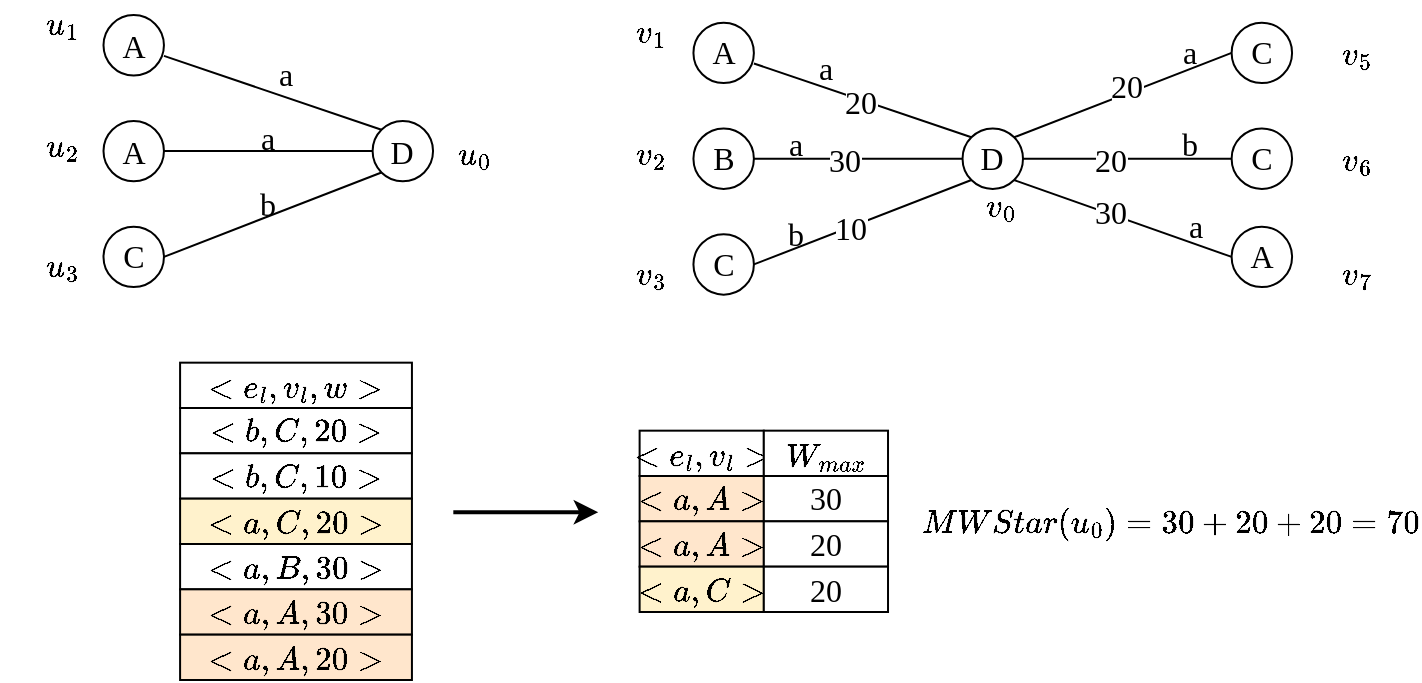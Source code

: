 <mxfile version="22.0.8" type="github">
  <diagram name="第 1 页" id="k_kBE_znsccp0YxZL7Jc">
    <mxGraphModel dx="1026" dy="661" grid="1" gridSize="10" guides="1" tooltips="1" connect="1" arrows="1" fold="1" page="1" pageScale="1" pageWidth="2339" pageHeight="3300" math="1" shadow="0">
      <root>
        <mxCell id="0" />
        <mxCell id="1" parent="0" />
        <mxCell id="bq_eIRPTZT6kY7sRE3ln-1" value="A" style="ellipse;whiteSpace=wrap;html=1;aspect=fixed;fontFamily=Times New Roman;fontSize=16;container=0;" parent="1" vertex="1">
          <mxGeometry x="351.749" y="157.556" width="30.222" height="30.222" as="geometry" />
        </mxCell>
        <mxCell id="bq_eIRPTZT6kY7sRE3ln-2" value="A" style="ellipse;whiteSpace=wrap;html=1;aspect=fixed;fontFamily=Times New Roman;fontSize=16;container=0;" parent="1" vertex="1">
          <mxGeometry x="351.749" y="210.444" width="30.222" height="30.222" as="geometry" />
        </mxCell>
        <mxCell id="bq_eIRPTZT6kY7sRE3ln-3" value="C" style="ellipse;whiteSpace=wrap;html=1;aspect=fixed;fontFamily=Times New Roman;fontSize=16;container=0;" parent="1" vertex="1">
          <mxGeometry x="351.749" y="263.333" width="30.222" height="30.222" as="geometry" />
        </mxCell>
        <mxCell id="bq_eIRPTZT6kY7sRE3ln-10" style="rounded=0;orthogonalLoop=1;jettySize=auto;html=1;exitX=0;exitY=0.5;exitDx=0;exitDy=0;entryX=1;entryY=0.5;entryDx=0;entryDy=0;endArrow=none;endFill=0;fontFamily=Times New Roman;fontSize=16;" parent="1" source="bq_eIRPTZT6kY7sRE3ln-4" target="bq_eIRPTZT6kY7sRE3ln-2" edge="1">
          <mxGeometry relative="1" as="geometry" />
        </mxCell>
        <mxCell id="bq_eIRPTZT6kY7sRE3ln-11" style="edgeStyle=none;shape=connector;rounded=0;orthogonalLoop=1;jettySize=auto;html=1;exitX=0;exitY=1;exitDx=0;exitDy=0;entryX=1;entryY=0.5;entryDx=0;entryDy=0;labelBackgroundColor=default;strokeColor=default;align=center;verticalAlign=middle;fontFamily=Times New Roman;fontSize=16;fontColor=default;endArrow=none;endFill=0;" parent="1" source="bq_eIRPTZT6kY7sRE3ln-4" target="bq_eIRPTZT6kY7sRE3ln-3" edge="1">
          <mxGeometry relative="1" as="geometry" />
        </mxCell>
        <mxCell id="bq_eIRPTZT6kY7sRE3ln-4" value="D" style="ellipse;whiteSpace=wrap;html=1;aspect=fixed;fontFamily=Times New Roman;fontSize=16;container=0;" parent="1" vertex="1">
          <mxGeometry x="486.297" y="210.444" width="30.222" height="30.222" as="geometry" />
        </mxCell>
        <mxCell id="bq_eIRPTZT6kY7sRE3ln-5" value="$$u_1$$" style="text;html=1;strokeColor=none;fillColor=none;align=center;verticalAlign=middle;whiteSpace=wrap;rounded=0;fontFamily=Times New Roman;fontSize=16;container=0;" parent="1" vertex="1">
          <mxGeometry x="300" y="150" width="62.099" height="22.667" as="geometry" />
        </mxCell>
        <mxCell id="bq_eIRPTZT6kY7sRE3ln-6" value="$$u_2$$" style="text;html=1;strokeColor=none;fillColor=none;align=center;verticalAlign=middle;whiteSpace=wrap;rounded=0;fontFamily=Times New Roman;fontSize=16;container=0;" parent="1" vertex="1">
          <mxGeometry x="300" y="210.444" width="62.099" height="22.667" as="geometry" />
        </mxCell>
        <mxCell id="bq_eIRPTZT6kY7sRE3ln-7" value="$$u_3$$" style="text;html=1;strokeColor=none;fillColor=none;align=center;verticalAlign=middle;whiteSpace=wrap;rounded=0;fontFamily=Times New Roman;fontSize=16;container=0;" parent="1" vertex="1">
          <mxGeometry x="300" y="270.889" width="62.099" height="22.667" as="geometry" />
        </mxCell>
        <mxCell id="bq_eIRPTZT6kY7sRE3ln-8" value="$$u_0$$" style="text;html=1;strokeColor=none;fillColor=none;align=center;verticalAlign=middle;whiteSpace=wrap;rounded=0;fontFamily=Times New Roman;fontSize=16;container=0;" parent="1" vertex="1">
          <mxGeometry x="505.967" y="214.222" width="62.099" height="22.667" as="geometry" />
        </mxCell>
        <mxCell id="bq_eIRPTZT6kY7sRE3ln-9" style="rounded=0;orthogonalLoop=1;jettySize=auto;html=1;exitX=0;exitY=0;exitDx=0;exitDy=0;entryX=1;entryY=0.675;entryDx=0;entryDy=0;entryPerimeter=0;endArrow=none;endFill=0;fontFamily=Times New Roman;fontSize=16;" parent="1" source="bq_eIRPTZT6kY7sRE3ln-4" target="bq_eIRPTZT6kY7sRE3ln-1" edge="1">
          <mxGeometry relative="1" as="geometry" />
        </mxCell>
        <mxCell id="bq_eIRPTZT6kY7sRE3ln-12" value="a" style="text;html=1;strokeColor=none;fillColor=none;align=center;verticalAlign=middle;whiteSpace=wrap;rounded=0;fontSize=16;fontFamily=Times New Roman;fontColor=default;container=0;" parent="1" vertex="1">
          <mxGeometry x="411.778" y="175.689" width="62.099" height="22.667" as="geometry" />
        </mxCell>
        <mxCell id="bq_eIRPTZT6kY7sRE3ln-13" value="a" style="text;html=1;strokeColor=none;fillColor=none;align=center;verticalAlign=middle;whiteSpace=wrap;rounded=0;fontSize=16;fontFamily=Times New Roman;fontColor=default;container=0;" parent="1" vertex="1">
          <mxGeometry x="403.499" y="207.422" width="62.099" height="22.667" as="geometry" />
        </mxCell>
        <mxCell id="bq_eIRPTZT6kY7sRE3ln-14" value="b" style="text;html=1;strokeColor=none;fillColor=none;align=center;verticalAlign=middle;whiteSpace=wrap;rounded=0;fontSize=16;fontFamily=Times New Roman;fontColor=default;container=0;" parent="1" vertex="1">
          <mxGeometry x="403.499" y="240.667" width="62.099" height="22.667" as="geometry" />
        </mxCell>
        <mxCell id="bq_eIRPTZT6kY7sRE3ln-15" value="A" style="ellipse;whiteSpace=wrap;html=1;aspect=fixed;fontFamily=Times New Roman;fontSize=16;container=0;" parent="1" vertex="1">
          <mxGeometry x="646.72" y="161.333" width="30.222" height="30.222" as="geometry" />
        </mxCell>
        <mxCell id="bq_eIRPTZT6kY7sRE3ln-16" value="B" style="ellipse;whiteSpace=wrap;html=1;aspect=fixed;fontFamily=Times New Roman;fontSize=16;container=0;" parent="1" vertex="1">
          <mxGeometry x="646.72" y="214.222" width="30.222" height="30.222" as="geometry" />
        </mxCell>
        <mxCell id="bq_eIRPTZT6kY7sRE3ln-17" value="C" style="ellipse;whiteSpace=wrap;html=1;aspect=fixed;fontFamily=Times New Roman;fontSize=16;container=0;" parent="1" vertex="1">
          <mxGeometry x="646.72" y="267.111" width="30.222" height="30.222" as="geometry" />
        </mxCell>
        <mxCell id="bq_eIRPTZT6kY7sRE3ln-18" style="rounded=0;orthogonalLoop=1;jettySize=auto;html=1;exitX=0;exitY=0.5;exitDx=0;exitDy=0;entryX=1;entryY=0.5;entryDx=0;entryDy=0;endArrow=none;endFill=0;fontFamily=Times New Roman;fontSize=16;" parent="1" source="bq_eIRPTZT6kY7sRE3ln-20" target="bq_eIRPTZT6kY7sRE3ln-16" edge="1">
          <mxGeometry relative="1" as="geometry" />
        </mxCell>
        <mxCell id="bq_eIRPTZT6kY7sRE3ln-30" value="30" style="edgeLabel;html=1;align=center;verticalAlign=middle;resizable=0;points=[];fontSize=16;fontFamily=Times New Roman;fontColor=default;container=0;" parent="bq_eIRPTZT6kY7sRE3ln-18" vertex="1" connectable="0">
          <mxGeometry x="0.2" relative="1" as="geometry">
            <mxPoint x="3" as="offset" />
          </mxGeometry>
        </mxCell>
        <mxCell id="bq_eIRPTZT6kY7sRE3ln-19" style="edgeStyle=none;shape=connector;rounded=0;orthogonalLoop=1;jettySize=auto;html=1;exitX=0;exitY=1;exitDx=0;exitDy=0;entryX=1;entryY=0.5;entryDx=0;entryDy=0;labelBackgroundColor=default;strokeColor=default;align=center;verticalAlign=middle;fontFamily=Times New Roman;fontSize=16;fontColor=default;endArrow=none;endFill=0;" parent="1" source="bq_eIRPTZT6kY7sRE3ln-20" target="bq_eIRPTZT6kY7sRE3ln-17" edge="1">
          <mxGeometry relative="1" as="geometry" />
        </mxCell>
        <mxCell id="bq_eIRPTZT6kY7sRE3ln-32" value="10" style="edgeLabel;html=1;align=center;verticalAlign=middle;resizable=0;points=[];fontSize=16;fontFamily=Times New Roman;fontColor=default;container=0;" parent="bq_eIRPTZT6kY7sRE3ln-19" vertex="1" connectable="0">
          <mxGeometry x="0.175" y="-1" relative="1" as="geometry">
            <mxPoint x="3" as="offset" />
          </mxGeometry>
        </mxCell>
        <mxCell id="bq_eIRPTZT6kY7sRE3ln-75" style="edgeStyle=none;shape=connector;rounded=0;orthogonalLoop=1;jettySize=auto;html=1;exitX=1;exitY=1;exitDx=0;exitDy=0;entryX=0;entryY=0.5;entryDx=0;entryDy=0;labelBackgroundColor=default;strokeColor=default;align=center;verticalAlign=middle;fontFamily=Times New Roman;fontSize=16;fontColor=default;endArrow=none;endFill=0;" parent="1" source="bq_eIRPTZT6kY7sRE3ln-20" target="bq_eIRPTZT6kY7sRE3ln-37" edge="1">
          <mxGeometry relative="1" as="geometry" />
        </mxCell>
        <mxCell id="bq_eIRPTZT6kY7sRE3ln-76" value="30" style="edgeLabel;html=1;align=center;verticalAlign=middle;resizable=0;points=[];fontSize=16;fontFamily=Times New Roman;fontColor=default;" parent="bq_eIRPTZT6kY7sRE3ln-75" vertex="1" connectable="0">
          <mxGeometry x="-0.146" y="2" relative="1" as="geometry">
            <mxPoint y="1" as="offset" />
          </mxGeometry>
        </mxCell>
        <mxCell id="bq_eIRPTZT6kY7sRE3ln-20" value="D" style="ellipse;whiteSpace=wrap;html=1;aspect=fixed;fontFamily=Times New Roman;fontSize=16;container=0;" parent="1" vertex="1">
          <mxGeometry x="781.268" y="214.222" width="30.222" height="30.222" as="geometry" />
        </mxCell>
        <mxCell id="bq_eIRPTZT6kY7sRE3ln-21" value="$$v_1$$" style="text;html=1;strokeColor=none;fillColor=none;align=center;verticalAlign=middle;whiteSpace=wrap;rounded=0;fontFamily=Times New Roman;fontSize=16;container=0;" parent="1" vertex="1">
          <mxGeometry x="594.971" y="153.778" width="62.099" height="22.667" as="geometry" />
        </mxCell>
        <mxCell id="bq_eIRPTZT6kY7sRE3ln-22" value="$$v_2$$" style="text;html=1;strokeColor=none;fillColor=none;align=center;verticalAlign=middle;whiteSpace=wrap;rounded=0;fontFamily=Times New Roman;fontSize=16;container=0;" parent="1" vertex="1">
          <mxGeometry x="594.971" y="214.222" width="62.099" height="22.667" as="geometry" />
        </mxCell>
        <mxCell id="bq_eIRPTZT6kY7sRE3ln-23" value="$$v_3$$" style="text;html=1;strokeColor=none;fillColor=none;align=center;verticalAlign=middle;whiteSpace=wrap;rounded=0;fontFamily=Times New Roman;fontSize=16;container=0;" parent="1" vertex="1">
          <mxGeometry x="594.971" y="274.667" width="62.099" height="22.667" as="geometry" />
        </mxCell>
        <mxCell id="bq_eIRPTZT6kY7sRE3ln-24" value="$$v_0$$" style="text;html=1;strokeColor=none;fillColor=none;align=center;verticalAlign=middle;whiteSpace=wrap;rounded=0;fontFamily=Times New Roman;fontSize=16;container=0;" parent="1" vertex="1">
          <mxGeometry x="769.998" y="240.667" width="62.099" height="22.667" as="geometry" />
        </mxCell>
        <mxCell id="bq_eIRPTZT6kY7sRE3ln-25" style="rounded=0;orthogonalLoop=1;jettySize=auto;html=1;exitX=0;exitY=0;exitDx=0;exitDy=0;entryX=1;entryY=0.675;entryDx=0;entryDy=0;entryPerimeter=0;endArrow=none;endFill=0;fontFamily=Times New Roman;fontSize=16;" parent="1" source="bq_eIRPTZT6kY7sRE3ln-20" target="bq_eIRPTZT6kY7sRE3ln-15" edge="1">
          <mxGeometry relative="1" as="geometry" />
        </mxCell>
        <mxCell id="bq_eIRPTZT6kY7sRE3ln-29" value="20" style="edgeLabel;html=1;align=center;verticalAlign=middle;resizable=0;points=[];fontSize=16;fontFamily=Times New Roman;fontColor=default;container=0;" parent="bq_eIRPTZT6kY7sRE3ln-25" vertex="1" connectable="0">
          <mxGeometry x="0.027" y="1" relative="1" as="geometry">
            <mxPoint as="offset" />
          </mxGeometry>
        </mxCell>
        <mxCell id="bq_eIRPTZT6kY7sRE3ln-26" value="a" style="text;html=1;strokeColor=none;fillColor=none;align=center;verticalAlign=middle;whiteSpace=wrap;rounded=0;fontSize=16;fontFamily=Times New Roman;fontColor=default;container=0;" parent="1" vertex="1">
          <mxGeometry x="681.91" y="172.667" width="62.099" height="22.667" as="geometry" />
        </mxCell>
        <mxCell id="bq_eIRPTZT6kY7sRE3ln-27" value="a" style="text;html=1;strokeColor=none;fillColor=none;align=center;verticalAlign=middle;whiteSpace=wrap;rounded=0;fontSize=16;fontFamily=Times New Roman;fontColor=default;container=0;" parent="1" vertex="1">
          <mxGeometry x="667.42" y="210.444" width="62.099" height="22.667" as="geometry" />
        </mxCell>
        <mxCell id="bq_eIRPTZT6kY7sRE3ln-28" value="b" style="text;html=1;strokeColor=none;fillColor=none;align=center;verticalAlign=middle;whiteSpace=wrap;rounded=0;fontSize=16;fontFamily=Times New Roman;fontColor=default;container=0;" parent="1" vertex="1">
          <mxGeometry x="667.42" y="255.778" width="62.099" height="22.667" as="geometry" />
        </mxCell>
        <mxCell id="bq_eIRPTZT6kY7sRE3ln-35" value="C" style="ellipse;whiteSpace=wrap;html=1;aspect=fixed;fontFamily=Times New Roman;fontSize=16;container=0;" parent="1" vertex="1">
          <mxGeometry x="915.816" y="161.333" width="30.222" height="30.222" as="geometry" />
        </mxCell>
        <mxCell id="bq_eIRPTZT6kY7sRE3ln-38" style="edgeStyle=none;shape=connector;rounded=0;orthogonalLoop=1;jettySize=auto;html=1;exitX=1;exitY=0;exitDx=0;exitDy=0;entryX=0;entryY=0.5;entryDx=0;entryDy=0;labelBackgroundColor=default;strokeColor=default;align=center;verticalAlign=middle;fontFamily=Times New Roman;fontSize=16;fontColor=default;endArrow=none;endFill=0;" parent="1" source="bq_eIRPTZT6kY7sRE3ln-20" target="bq_eIRPTZT6kY7sRE3ln-35" edge="1">
          <mxGeometry relative="1" as="geometry" />
        </mxCell>
        <mxCell id="bq_eIRPTZT6kY7sRE3ln-47" value="20" style="edgeLabel;html=1;align=center;verticalAlign=middle;resizable=0;points=[];fontSize=16;fontFamily=Times New Roman;fontColor=default;container=0;" parent="bq_eIRPTZT6kY7sRE3ln-38" vertex="1" connectable="0">
          <mxGeometry x="0.035" y="3" relative="1" as="geometry">
            <mxPoint y="-1" as="offset" />
          </mxGeometry>
        </mxCell>
        <mxCell id="bq_eIRPTZT6kY7sRE3ln-36" value="C" style="ellipse;whiteSpace=wrap;html=1;aspect=fixed;fontFamily=Times New Roman;fontSize=16;container=0;" parent="1" vertex="1">
          <mxGeometry x="915.816" y="214.222" width="30.222" height="30.222" as="geometry" />
        </mxCell>
        <mxCell id="bq_eIRPTZT6kY7sRE3ln-39" style="edgeStyle=none;shape=connector;rounded=0;orthogonalLoop=1;jettySize=auto;html=1;exitX=1;exitY=0.5;exitDx=0;exitDy=0;labelBackgroundColor=default;strokeColor=default;align=center;verticalAlign=middle;fontFamily=Times New Roman;fontSize=16;fontColor=default;endArrow=none;endFill=0;" parent="1" source="bq_eIRPTZT6kY7sRE3ln-20" target="bq_eIRPTZT6kY7sRE3ln-36" edge="1">
          <mxGeometry relative="1" as="geometry" />
        </mxCell>
        <mxCell id="bq_eIRPTZT6kY7sRE3ln-48" value="20" style="edgeLabel;html=1;align=center;verticalAlign=middle;resizable=0;points=[];fontSize=16;fontFamily=Times New Roman;fontColor=default;container=0;" parent="bq_eIRPTZT6kY7sRE3ln-39" vertex="1" connectable="0">
          <mxGeometry x="-0.178" relative="1" as="geometry">
            <mxPoint as="offset" />
          </mxGeometry>
        </mxCell>
        <mxCell id="bq_eIRPTZT6kY7sRE3ln-37" value="A" style="ellipse;whiteSpace=wrap;html=1;aspect=fixed;fontFamily=Times New Roman;fontSize=16;container=0;" parent="1" vertex="1">
          <mxGeometry x="915.816" y="263.333" width="30.222" height="30.222" as="geometry" />
        </mxCell>
        <mxCell id="bq_eIRPTZT6kY7sRE3ln-41" value="$$v_7$$" style="text;html=1;strokeColor=none;fillColor=none;align=center;verticalAlign=middle;whiteSpace=wrap;rounded=0;fontSize=16;fontFamily=Times New Roman;fontColor=default;container=0;" parent="1" vertex="1">
          <mxGeometry x="947.901" y="274.667" width="62.099" height="22.667" as="geometry" />
        </mxCell>
        <mxCell id="bq_eIRPTZT6kY7sRE3ln-42" value="$$v_6$$" style="text;html=1;strokeColor=none;fillColor=none;align=center;verticalAlign=middle;whiteSpace=wrap;rounded=0;fontSize=16;fontFamily=Times New Roman;fontColor=default;container=0;" parent="1" vertex="1">
          <mxGeometry x="947.901" y="218" width="62.099" height="22.667" as="geometry" />
        </mxCell>
        <mxCell id="bq_eIRPTZT6kY7sRE3ln-43" value="$$v_5$$" style="text;html=1;strokeColor=none;fillColor=none;align=center;verticalAlign=middle;whiteSpace=wrap;rounded=0;fontSize=16;fontFamily=Times New Roman;fontColor=default;container=0;" parent="1" vertex="1">
          <mxGeometry x="947.901" y="165.111" width="62.099" height="22.667" as="geometry" />
        </mxCell>
        <mxCell id="bq_eIRPTZT6kY7sRE3ln-44" value="a" style="text;html=1;strokeColor=none;fillColor=none;align=center;verticalAlign=middle;whiteSpace=wrap;rounded=0;fontSize=16;fontFamily=Times New Roman;fontColor=default;container=0;" parent="1" vertex="1">
          <mxGeometry x="867.172" y="251.244" width="62.099" height="22.667" as="geometry" />
        </mxCell>
        <mxCell id="bq_eIRPTZT6kY7sRE3ln-45" value="b" style="text;html=1;strokeColor=none;fillColor=none;align=center;verticalAlign=middle;whiteSpace=wrap;rounded=0;fontSize=16;fontFamily=Times New Roman;fontColor=default;container=0;" parent="1" vertex="1">
          <mxGeometry x="864.067" y="210.444" width="62.099" height="22.667" as="geometry" />
        </mxCell>
        <mxCell id="bq_eIRPTZT6kY7sRE3ln-46" value="a" style="text;html=1;strokeColor=none;fillColor=none;align=center;verticalAlign=middle;whiteSpace=wrap;rounded=0;fontSize=16;fontFamily=Times New Roman;fontColor=default;container=0;" parent="1" vertex="1">
          <mxGeometry x="864.067" y="165.111" width="62.099" height="22.667" as="geometry" />
        </mxCell>
        <mxCell id="bq_eIRPTZT6kY7sRE3ln-51" value="$$&amp;lt;e_l,v_l&amp;gt;$$" style="rounded=0;whiteSpace=wrap;html=1;fontFamily=Times New Roman;fontSize=16;fontColor=default;container=0;" parent="1" vertex="1">
          <mxGeometry x="619.81" y="365.333" width="62.099" height="22.667" as="geometry" />
        </mxCell>
        <mxCell id="bq_eIRPTZT6kY7sRE3ln-52" value="$$W_{max}$$" style="rounded=0;whiteSpace=wrap;html=1;fontFamily=Times New Roman;fontSize=16;fontColor=default;container=0;" parent="1" vertex="1">
          <mxGeometry x="681.91" y="365.333" width="62.099" height="22.667" as="geometry" />
        </mxCell>
        <mxCell id="bq_eIRPTZT6kY7sRE3ln-58" value="$$&amp;lt;a,A&amp;gt;$$" style="rounded=0;whiteSpace=wrap;html=1;fontFamily=Times New Roman;fontSize=16;container=0;fillColor=#ffe6cc;strokeColor=#000000;" parent="1" vertex="1">
          <mxGeometry x="619.81" y="388" width="62.099" height="22.667" as="geometry" />
        </mxCell>
        <mxCell id="bq_eIRPTZT6kY7sRE3ln-59" value="$$&amp;lt;a,A&amp;gt;$$" style="rounded=0;whiteSpace=wrap;html=1;fontFamily=Times New Roman;fontSize=16;container=0;fillColor=#ffe6cc;strokeColor=#000000;" parent="1" vertex="1">
          <mxGeometry x="619.81" y="410.667" width="62.099" height="22.667" as="geometry" />
        </mxCell>
        <mxCell id="bq_eIRPTZT6kY7sRE3ln-60" value="$$&amp;lt;a,C&amp;gt;$$" style="rounded=0;whiteSpace=wrap;html=1;fontFamily=Times New Roman;fontSize=16;container=0;fillColor=#fff2cc;strokeColor=#000000;" parent="1" vertex="1">
          <mxGeometry x="619.81" y="433.333" width="62.099" height="22.667" as="geometry" />
        </mxCell>
        <mxCell id="bq_eIRPTZT6kY7sRE3ln-61" value="30" style="rounded=0;whiteSpace=wrap;html=1;fontFamily=Times New Roman;fontSize=16;fontColor=default;container=0;" parent="1" vertex="1">
          <mxGeometry x="681.91" y="388" width="62.099" height="22.667" as="geometry" />
        </mxCell>
        <mxCell id="bq_eIRPTZT6kY7sRE3ln-62" value="20" style="rounded=0;whiteSpace=wrap;html=1;fontFamily=Times New Roman;fontSize=16;fontColor=default;container=0;" parent="1" vertex="1">
          <mxGeometry x="681.91" y="410.667" width="62.099" height="22.667" as="geometry" />
        </mxCell>
        <mxCell id="bq_eIRPTZT6kY7sRE3ln-63" value="20" style="rounded=0;whiteSpace=wrap;html=1;fontFamily=Times New Roman;fontSize=16;fontColor=default;container=0;" parent="1" vertex="1">
          <mxGeometry x="681.91" y="433.333" width="62.099" height="22.667" as="geometry" />
        </mxCell>
        <mxCell id="bq_eIRPTZT6kY7sRE3ln-64" value="$$&amp;lt;e_l,v_l,w&amp;gt;$$" style="rounded=0;whiteSpace=wrap;html=1;fontFamily=Times New Roman;fontSize=16;fontColor=default;container=0;" parent="1" vertex="1">
          <mxGeometry x="390.044" y="331.333" width="115.918" height="22.667" as="geometry" />
        </mxCell>
        <mxCell id="bq_eIRPTZT6kY7sRE3ln-65" value="$$&amp;lt;b,C,20&amp;gt;$$" style="rounded=0;whiteSpace=wrap;html=1;fontFamily=Times New Roman;fontSize=16;fontColor=default;container=0;" parent="1" vertex="1">
          <mxGeometry x="390.044" y="354" width="115.918" height="22.667" as="geometry" />
        </mxCell>
        <mxCell id="bq_eIRPTZT6kY7sRE3ln-66" value="$$&amp;lt;b,C,10&amp;gt;$$" style="rounded=0;whiteSpace=wrap;html=1;fontFamily=Times New Roman;fontSize=16;fontColor=default;container=0;" parent="1" vertex="1">
          <mxGeometry x="390.044" y="376.667" width="115.918" height="22.667" as="geometry" />
        </mxCell>
        <mxCell id="bq_eIRPTZT6kY7sRE3ln-67" value="$$&amp;lt;a,B,30&amp;gt;$$" style="rounded=0;whiteSpace=wrap;html=1;fontFamily=Times New Roman;fontSize=16;fontColor=default;container=0;" parent="1" vertex="1">
          <mxGeometry x="390.044" y="422" width="115.918" height="22.667" as="geometry" />
        </mxCell>
        <mxCell id="bq_eIRPTZT6kY7sRE3ln-69" value="$$&amp;lt;a,A,30&amp;gt;$$" style="rounded=0;whiteSpace=wrap;html=1;fontFamily=Times New Roman;fontSize=16;fillColor=#ffe6cc;strokeColor=#000000;container=0;" parent="1" vertex="1">
          <mxGeometry x="390.044" y="444.667" width="115.918" height="22.667" as="geometry" />
        </mxCell>
        <mxCell id="bq_eIRPTZT6kY7sRE3ln-70" value="$$&amp;lt;a,A,20&amp;gt;$$" style="rounded=0;whiteSpace=wrap;html=1;fontFamily=Times New Roman;fontSize=16;fillColor=#ffe6cc;strokeColor=#000000;container=0;" parent="1" vertex="1">
          <mxGeometry x="390.044" y="467.333" width="115.918" height="22.667" as="geometry" />
        </mxCell>
        <mxCell id="bq_eIRPTZT6kY7sRE3ln-71" value="$$&amp;lt;a,C,20&amp;gt;$$" style="rounded=0;whiteSpace=wrap;html=1;fontFamily=Times New Roman;fontSize=16;container=0;fillColor=#fff2cc;strokeColor=#000000;" parent="1" vertex="1">
          <mxGeometry x="390.044" y="399.333" width="115.918" height="22.667" as="geometry" />
        </mxCell>
        <mxCell id="bq_eIRPTZT6kY7sRE3ln-72" value="" style="endArrow=classic;html=1;rounded=0;labelBackgroundColor=default;strokeColor=default;align=center;verticalAlign=middle;fontFamily=Times New Roman;fontSize=16;fontColor=default;shape=connector;strokeWidth=2;" parent="1" edge="1">
          <mxGeometry width="50" height="50" relative="1" as="geometry">
            <mxPoint x="526.662" y="406.133" as="sourcePoint" />
            <mxPoint x="599.111" y="406.133" as="targetPoint" />
          </mxGeometry>
        </mxCell>
        <mxCell id="bq_eIRPTZT6kY7sRE3ln-73" value="$$MWStar(u_0)=30+20+20=70$$" style="text;html=1;strokeColor=none;fillColor=none;align=center;verticalAlign=middle;whiteSpace=wrap;rounded=0;fontSize=16;fontFamily=Times New Roman;fontColor=default;container=0;" parent="1" vertex="1">
          <mxGeometry x="853.717" y="399.338" width="62.099" height="22.667" as="geometry" />
        </mxCell>
      </root>
    </mxGraphModel>
  </diagram>
</mxfile>

